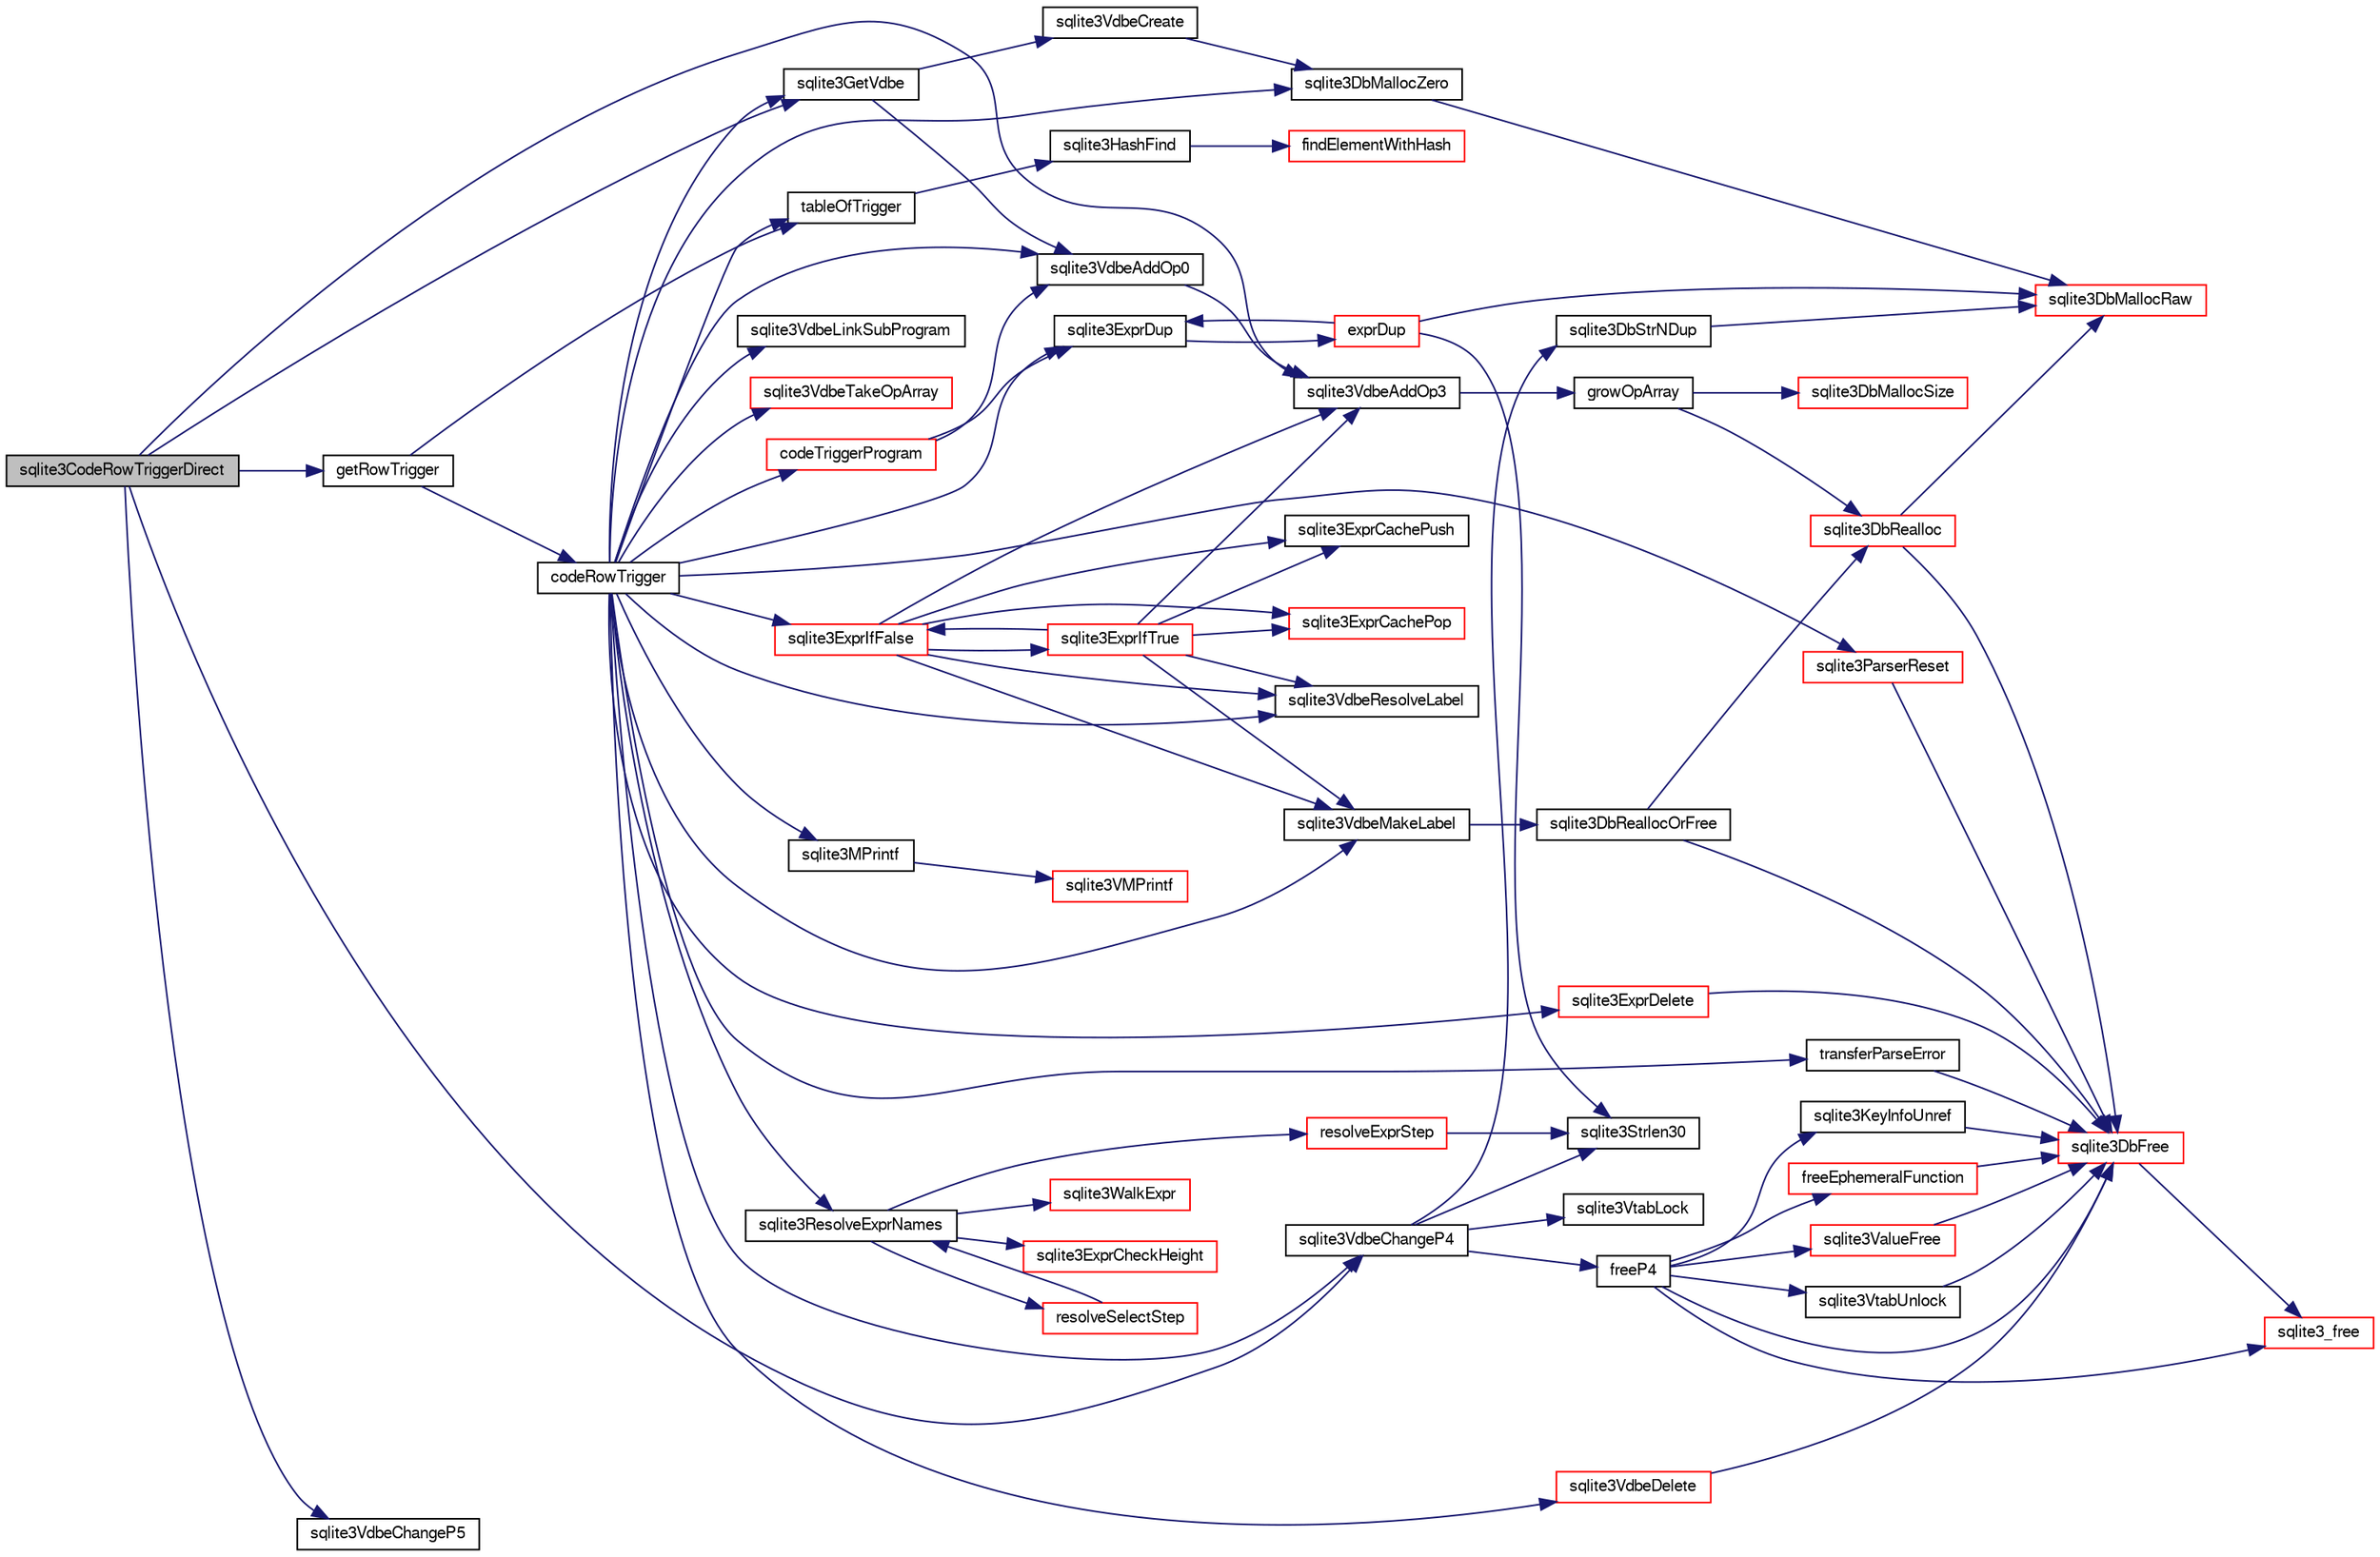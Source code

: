 digraph "sqlite3CodeRowTriggerDirect"
{
  edge [fontname="FreeSans",fontsize="10",labelfontname="FreeSans",labelfontsize="10"];
  node [fontname="FreeSans",fontsize="10",shape=record];
  rankdir="LR";
  Node475716 [label="sqlite3CodeRowTriggerDirect",height=0.2,width=0.4,color="black", fillcolor="grey75", style="filled", fontcolor="black"];
  Node475716 -> Node475717 [color="midnightblue",fontsize="10",style="solid",fontname="FreeSans"];
  Node475717 [label="sqlite3GetVdbe",height=0.2,width=0.4,color="black", fillcolor="white", style="filled",URL="$sqlite3_8c.html#a76b721dcd00b0587308547594cb6c1f4"];
  Node475717 -> Node475718 [color="midnightblue",fontsize="10",style="solid",fontname="FreeSans"];
  Node475718 [label="sqlite3VdbeCreate",height=0.2,width=0.4,color="black", fillcolor="white", style="filled",URL="$sqlite3_8c.html#a7778fbbc1a7b677f680ce0afc44a88e2"];
  Node475718 -> Node475719 [color="midnightblue",fontsize="10",style="solid",fontname="FreeSans"];
  Node475719 [label="sqlite3DbMallocZero",height=0.2,width=0.4,color="black", fillcolor="white", style="filled",URL="$sqlite3_8c.html#a49cfebac9d6067a03442c92af73f33e4"];
  Node475719 -> Node475720 [color="midnightblue",fontsize="10",style="solid",fontname="FreeSans"];
  Node475720 [label="sqlite3DbMallocRaw",height=0.2,width=0.4,color="red", fillcolor="white", style="filled",URL="$sqlite3_8c.html#abbe8be0cf7175e11ddc3e2218fad924e"];
  Node475717 -> Node475732 [color="midnightblue",fontsize="10",style="solid",fontname="FreeSans"];
  Node475732 [label="sqlite3VdbeAddOp0",height=0.2,width=0.4,color="black", fillcolor="white", style="filled",URL="$sqlite3_8c.html#a0aefd237fc1d629f3a3d3d454ced408a"];
  Node475732 -> Node475733 [color="midnightblue",fontsize="10",style="solid",fontname="FreeSans"];
  Node475733 [label="sqlite3VdbeAddOp3",height=0.2,width=0.4,color="black", fillcolor="white", style="filled",URL="$sqlite3_8c.html#a29b4560b019211a73e1478cec7468345"];
  Node475733 -> Node475734 [color="midnightblue",fontsize="10",style="solid",fontname="FreeSans"];
  Node475734 [label="growOpArray",height=0.2,width=0.4,color="black", fillcolor="white", style="filled",URL="$sqlite3_8c.html#adb00b9ead01ffe0d757d5a6d0853ada5"];
  Node475734 -> Node475735 [color="midnightblue",fontsize="10",style="solid",fontname="FreeSans"];
  Node475735 [label="sqlite3DbRealloc",height=0.2,width=0.4,color="red", fillcolor="white", style="filled",URL="$sqlite3_8c.html#ae028f4902a9d29bcaf310ff289ee87dc"];
  Node475735 -> Node475720 [color="midnightblue",fontsize="10",style="solid",fontname="FreeSans"];
  Node475735 -> Node475737 [color="midnightblue",fontsize="10",style="solid",fontname="FreeSans"];
  Node475737 [label="sqlite3DbFree",height=0.2,width=0.4,color="red", fillcolor="white", style="filled",URL="$sqlite3_8c.html#ac70ab821a6607b4a1b909582dc37a069"];
  Node475737 -> Node475740 [color="midnightblue",fontsize="10",style="solid",fontname="FreeSans"];
  Node475740 [label="sqlite3_free",height=0.2,width=0.4,color="red", fillcolor="white", style="filled",URL="$sqlite3_8c.html#a6552349e36a8a691af5487999ab09519"];
  Node475734 -> Node475739 [color="midnightblue",fontsize="10",style="solid",fontname="FreeSans"];
  Node475739 [label="sqlite3DbMallocSize",height=0.2,width=0.4,color="red", fillcolor="white", style="filled",URL="$sqlite3_8c.html#aa397e5a8a03495203a0767abf0a71f86"];
  Node475716 -> Node476004 [color="midnightblue",fontsize="10",style="solid",fontname="FreeSans"];
  Node476004 [label="getRowTrigger",height=0.2,width=0.4,color="black", fillcolor="white", style="filled",URL="$sqlite3_8c.html#a69626ef20b540d1a2b19cf56f3f45689"];
  Node476004 -> Node476005 [color="midnightblue",fontsize="10",style="solid",fontname="FreeSans"];
  Node476005 [label="tableOfTrigger",height=0.2,width=0.4,color="black", fillcolor="white", style="filled",URL="$sqlite3_8c.html#a62f317e5cd5c8e11647b1d56426467c3"];
  Node476005 -> Node476006 [color="midnightblue",fontsize="10",style="solid",fontname="FreeSans"];
  Node476006 [label="sqlite3HashFind",height=0.2,width=0.4,color="black", fillcolor="white", style="filled",URL="$sqlite3_8c.html#a8ca124229470a66b4c9c141ded48e2aa"];
  Node476006 -> Node476007 [color="midnightblue",fontsize="10",style="solid",fontname="FreeSans"];
  Node476007 [label="findElementWithHash",height=0.2,width=0.4,color="red", fillcolor="white", style="filled",URL="$sqlite3_8c.html#a75c0f574fa5d51702434c6e980d57d7f"];
  Node476004 -> Node476009 [color="midnightblue",fontsize="10",style="solid",fontname="FreeSans"];
  Node476009 [label="codeRowTrigger",height=0.2,width=0.4,color="black", fillcolor="white", style="filled",URL="$sqlite3_8c.html#a463cea5aaaf388b560b206570a0022fc"];
  Node476009 -> Node476005 [color="midnightblue",fontsize="10",style="solid",fontname="FreeSans"];
  Node476009 -> Node475719 [color="midnightblue",fontsize="10",style="solid",fontname="FreeSans"];
  Node476009 -> Node476010 [color="midnightblue",fontsize="10",style="solid",fontname="FreeSans"];
  Node476010 [label="sqlite3VdbeLinkSubProgram",height=0.2,width=0.4,color="black", fillcolor="white", style="filled",URL="$sqlite3_8c.html#a556b7476bf55b92f85867d5ed2b7e988"];
  Node476009 -> Node475717 [color="midnightblue",fontsize="10",style="solid",fontname="FreeSans"];
  Node476009 -> Node476011 [color="midnightblue",fontsize="10",style="solid",fontname="FreeSans"];
  Node476011 [label="sqlite3VdbeChangeP4",height=0.2,width=0.4,color="black", fillcolor="white", style="filled",URL="$sqlite3_8c.html#add0d891a062d044a0c7e6fc072702830"];
  Node476011 -> Node476012 [color="midnightblue",fontsize="10",style="solid",fontname="FreeSans"];
  Node476012 [label="freeP4",height=0.2,width=0.4,color="black", fillcolor="white", style="filled",URL="$sqlite3_8c.html#aa1ec8debef2a9be5fe36a3082fd3e0f9"];
  Node476012 -> Node475737 [color="midnightblue",fontsize="10",style="solid",fontname="FreeSans"];
  Node476012 -> Node476013 [color="midnightblue",fontsize="10",style="solid",fontname="FreeSans"];
  Node476013 [label="sqlite3KeyInfoUnref",height=0.2,width=0.4,color="black", fillcolor="white", style="filled",URL="$sqlite3_8c.html#ac94cc1874ab0865db1dbbefd3886ba4a"];
  Node476013 -> Node475737 [color="midnightblue",fontsize="10",style="solid",fontname="FreeSans"];
  Node476012 -> Node475740 [color="midnightblue",fontsize="10",style="solid",fontname="FreeSans"];
  Node476012 -> Node476014 [color="midnightblue",fontsize="10",style="solid",fontname="FreeSans"];
  Node476014 [label="freeEphemeralFunction",height=0.2,width=0.4,color="red", fillcolor="white", style="filled",URL="$sqlite3_8c.html#ace0a45aad803937290f5495906773bc4"];
  Node476014 -> Node475737 [color="midnightblue",fontsize="10",style="solid",fontname="FreeSans"];
  Node476012 -> Node476016 [color="midnightblue",fontsize="10",style="solid",fontname="FreeSans"];
  Node476016 [label="sqlite3ValueFree",height=0.2,width=0.4,color="red", fillcolor="white", style="filled",URL="$sqlite3_8c.html#afeed84c3f344a833d15c7209265dc520"];
  Node476016 -> Node475737 [color="midnightblue",fontsize="10",style="solid",fontname="FreeSans"];
  Node476012 -> Node476017 [color="midnightblue",fontsize="10",style="solid",fontname="FreeSans"];
  Node476017 [label="sqlite3VtabUnlock",height=0.2,width=0.4,color="black", fillcolor="white", style="filled",URL="$sqlite3_8c.html#a8b3341682c7724d767ebc8288b9063b4"];
  Node476017 -> Node475737 [color="midnightblue",fontsize="10",style="solid",fontname="FreeSans"];
  Node476011 -> Node476018 [color="midnightblue",fontsize="10",style="solid",fontname="FreeSans"];
  Node476018 [label="sqlite3VtabLock",height=0.2,width=0.4,color="black", fillcolor="white", style="filled",URL="$sqlite3_8c.html#aa2b6bcc2ba2b313da4b72e6b0d83dea6"];
  Node476011 -> Node475787 [color="midnightblue",fontsize="10",style="solid",fontname="FreeSans"];
  Node475787 [label="sqlite3Strlen30",height=0.2,width=0.4,color="black", fillcolor="white", style="filled",URL="$sqlite3_8c.html#a3dcd80ba41f1a308193dee74857b62a7"];
  Node476011 -> Node475995 [color="midnightblue",fontsize="10",style="solid",fontname="FreeSans"];
  Node475995 [label="sqlite3DbStrNDup",height=0.2,width=0.4,color="black", fillcolor="white", style="filled",URL="$sqlite3_8c.html#a48e8c757f70cba60fe83ce00ad8de713"];
  Node475995 -> Node475720 [color="midnightblue",fontsize="10",style="solid",fontname="FreeSans"];
  Node476009 -> Node475991 [color="midnightblue",fontsize="10",style="solid",fontname="FreeSans"];
  Node475991 [label="sqlite3MPrintf",height=0.2,width=0.4,color="black", fillcolor="white", style="filled",URL="$sqlite3_8c.html#a208ef0df84e9778778804a19af03efea"];
  Node475991 -> Node475992 [color="midnightblue",fontsize="10",style="solid",fontname="FreeSans"];
  Node475992 [label="sqlite3VMPrintf",height=0.2,width=0.4,color="red", fillcolor="white", style="filled",URL="$sqlite3_8c.html#a05535d0982ef06fbc2ee8195ebbae689"];
  Node476009 -> Node476019 [color="midnightblue",fontsize="10",style="solid",fontname="FreeSans"];
  Node476019 [label="sqlite3ExprDup",height=0.2,width=0.4,color="black", fillcolor="white", style="filled",URL="$sqlite3_8c.html#a509095508224c9f99698d86205234209"];
  Node476019 -> Node476020 [color="midnightblue",fontsize="10",style="solid",fontname="FreeSans"];
  Node476020 [label="exprDup",height=0.2,width=0.4,color="red", fillcolor="white", style="filled",URL="$sqlite3_8c.html#a89f473c64253ae0a76749f543466a05a"];
  Node476020 -> Node475720 [color="midnightblue",fontsize="10",style="solid",fontname="FreeSans"];
  Node476020 -> Node475787 [color="midnightblue",fontsize="10",style="solid",fontname="FreeSans"];
  Node476020 -> Node476019 [color="midnightblue",fontsize="10",style="solid",fontname="FreeSans"];
  Node476009 -> Node476031 [color="midnightblue",fontsize="10",style="solid",fontname="FreeSans"];
  Node476031 [label="sqlite3ResolveExprNames",height=0.2,width=0.4,color="black", fillcolor="white", style="filled",URL="$sqlite3_8c.html#a537cf717a3f847807d3a3fd65da636ad"];
  Node476031 -> Node476032 [color="midnightblue",fontsize="10",style="solid",fontname="FreeSans"];
  Node476032 [label="sqlite3ExprCheckHeight",height=0.2,width=0.4,color="red", fillcolor="white", style="filled",URL="$sqlite3_8c.html#ab208260635507bd7a5c58b612db514f2"];
  Node476031 -> Node476034 [color="midnightblue",fontsize="10",style="solid",fontname="FreeSans"];
  Node476034 [label="resolveExprStep",height=0.2,width=0.4,color="red", fillcolor="white", style="filled",URL="$sqlite3_8c.html#a0687a8650fd8a4ebbf5c2c5a75a8fb13"];
  Node476034 -> Node475787 [color="midnightblue",fontsize="10",style="solid",fontname="FreeSans"];
  Node476031 -> Node476729 [color="midnightblue",fontsize="10",style="solid",fontname="FreeSans"];
  Node476729 [label="resolveSelectStep",height=0.2,width=0.4,color="red", fillcolor="white", style="filled",URL="$sqlite3_8c.html#a0b9015a9e505c63fd104dcbad672c814"];
  Node476729 -> Node476031 [color="midnightblue",fontsize="10",style="solid",fontname="FreeSans"];
  Node476031 -> Node476042 [color="midnightblue",fontsize="10",style="solid",fontname="FreeSans"];
  Node476042 [label="sqlite3WalkExpr",height=0.2,width=0.4,color="red", fillcolor="white", style="filled",URL="$sqlite3_8c.html#a5d04d7273f7194fb0fbb24e7ee5e1b5a"];
  Node476009 -> Node476790 [color="midnightblue",fontsize="10",style="solid",fontname="FreeSans"];
  Node476790 [label="sqlite3VdbeMakeLabel",height=0.2,width=0.4,color="black", fillcolor="white", style="filled",URL="$sqlite3_8c.html#acf57ce8fb6f3c634375c019f5ebe66f6"];
  Node476790 -> Node475795 [color="midnightblue",fontsize="10",style="solid",fontname="FreeSans"];
  Node475795 [label="sqlite3DbReallocOrFree",height=0.2,width=0.4,color="black", fillcolor="white", style="filled",URL="$sqlite3_8c.html#a532a9fd62eeb46b61885a0fff075231c"];
  Node475795 -> Node475735 [color="midnightblue",fontsize="10",style="solid",fontname="FreeSans"];
  Node475795 -> Node475737 [color="midnightblue",fontsize="10",style="solid",fontname="FreeSans"];
  Node476009 -> Node476791 [color="midnightblue",fontsize="10",style="solid",fontname="FreeSans"];
  Node476791 [label="sqlite3ExprIfFalse",height=0.2,width=0.4,color="red", fillcolor="white", style="filled",URL="$sqlite3_8c.html#af97ecccb5d56e321e118414b08f65b71"];
  Node476791 -> Node476792 [color="midnightblue",fontsize="10",style="solid",fontname="FreeSans"];
  Node476792 [label="sqlite3ExprCachePush",height=0.2,width=0.4,color="black", fillcolor="white", style="filled",URL="$sqlite3_8c.html#a90233ce12875e170a87746ef3fa1d691"];
  Node476791 -> Node476793 [color="midnightblue",fontsize="10",style="solid",fontname="FreeSans"];
  Node476793 [label="sqlite3ExprCachePop",height=0.2,width=0.4,color="red", fillcolor="white", style="filled",URL="$sqlite3_8c.html#afc801698332f063ac2e24fa5856939c6"];
  Node476791 -> Node476790 [color="midnightblue",fontsize="10",style="solid",fontname="FreeSans"];
  Node476791 -> Node476795 [color="midnightblue",fontsize="10",style="solid",fontname="FreeSans"];
  Node476795 [label="sqlite3ExprIfTrue",height=0.2,width=0.4,color="red", fillcolor="white", style="filled",URL="$sqlite3_8c.html#ad93a55237c23e1b743ab1f59df1a1444"];
  Node476795 -> Node476790 [color="midnightblue",fontsize="10",style="solid",fontname="FreeSans"];
  Node476795 -> Node476791 [color="midnightblue",fontsize="10",style="solid",fontname="FreeSans"];
  Node476795 -> Node476792 [color="midnightblue",fontsize="10",style="solid",fontname="FreeSans"];
  Node476795 -> Node476796 [color="midnightblue",fontsize="10",style="solid",fontname="FreeSans"];
  Node476796 [label="sqlite3VdbeResolveLabel",height=0.2,width=0.4,color="black", fillcolor="white", style="filled",URL="$sqlite3_8c.html#a0a86f82356e392d9a84a008559c1aeeb"];
  Node476795 -> Node476793 [color="midnightblue",fontsize="10",style="solid",fontname="FreeSans"];
  Node476795 -> Node475733 [color="midnightblue",fontsize="10",style="solid",fontname="FreeSans"];
  Node476791 -> Node476796 [color="midnightblue",fontsize="10",style="solid",fontname="FreeSans"];
  Node476791 -> Node475733 [color="midnightblue",fontsize="10",style="solid",fontname="FreeSans"];
  Node476009 -> Node476053 [color="midnightblue",fontsize="10",style="solid",fontname="FreeSans"];
  Node476053 [label="sqlite3ExprDelete",height=0.2,width=0.4,color="red", fillcolor="white", style="filled",URL="$sqlite3_8c.html#ae4e21ab5918e0428fbaa9e615dceb309"];
  Node476053 -> Node475737 [color="midnightblue",fontsize="10",style="solid",fontname="FreeSans"];
  Node476009 -> Node476995 [color="midnightblue",fontsize="10",style="solid",fontname="FreeSans"];
  Node476995 [label="codeTriggerProgram",height=0.2,width=0.4,color="red", fillcolor="white", style="filled",URL="$sqlite3_8c.html#a120801f59d9281d201d2ff4b2606836e"];
  Node476995 -> Node476019 [color="midnightblue",fontsize="10",style="solid",fontname="FreeSans"];
  Node476995 -> Node475732 [color="midnightblue",fontsize="10",style="solid",fontname="FreeSans"];
  Node476009 -> Node476796 [color="midnightblue",fontsize="10",style="solid",fontname="FreeSans"];
  Node476009 -> Node475732 [color="midnightblue",fontsize="10",style="solid",fontname="FreeSans"];
  Node476009 -> Node477049 [color="midnightblue",fontsize="10",style="solid",fontname="FreeSans"];
  Node477049 [label="transferParseError",height=0.2,width=0.4,color="black", fillcolor="white", style="filled",URL="$sqlite3_8c.html#a73a2a703cc3e8e75baf13163888d4852"];
  Node477049 -> Node475737 [color="midnightblue",fontsize="10",style="solid",fontname="FreeSans"];
  Node476009 -> Node477050 [color="midnightblue",fontsize="10",style="solid",fontname="FreeSans"];
  Node477050 [label="sqlite3VdbeTakeOpArray",height=0.2,width=0.4,color="red", fillcolor="white", style="filled",URL="$sqlite3_8c.html#a1f7b118692db626cff3d33803d463103"];
  Node476009 -> Node476100 [color="midnightblue",fontsize="10",style="solid",fontname="FreeSans"];
  Node476100 [label="sqlite3VdbeDelete",height=0.2,width=0.4,color="red", fillcolor="white", style="filled",URL="$sqlite3_8c.html#ace82a1f75873a6609067d0f572120e47"];
  Node476100 -> Node475737 [color="midnightblue",fontsize="10",style="solid",fontname="FreeSans"];
  Node476009 -> Node476430 [color="midnightblue",fontsize="10",style="solid",fontname="FreeSans"];
  Node476430 [label="sqlite3ParserReset",height=0.2,width=0.4,color="red", fillcolor="white", style="filled",URL="$sqlite3_8c.html#ae5c69f1aa716b5dc4b54dbf6642c1071"];
  Node476430 -> Node475737 [color="midnightblue",fontsize="10",style="solid",fontname="FreeSans"];
  Node475716 -> Node475733 [color="midnightblue",fontsize="10",style="solid",fontname="FreeSans"];
  Node475716 -> Node476011 [color="midnightblue",fontsize="10",style="solid",fontname="FreeSans"];
  Node475716 -> Node476820 [color="midnightblue",fontsize="10",style="solid",fontname="FreeSans"];
  Node476820 [label="sqlite3VdbeChangeP5",height=0.2,width=0.4,color="black", fillcolor="white", style="filled",URL="$sqlite3_8c.html#a4dde2e4087eda945511b05d667050740"];
}
